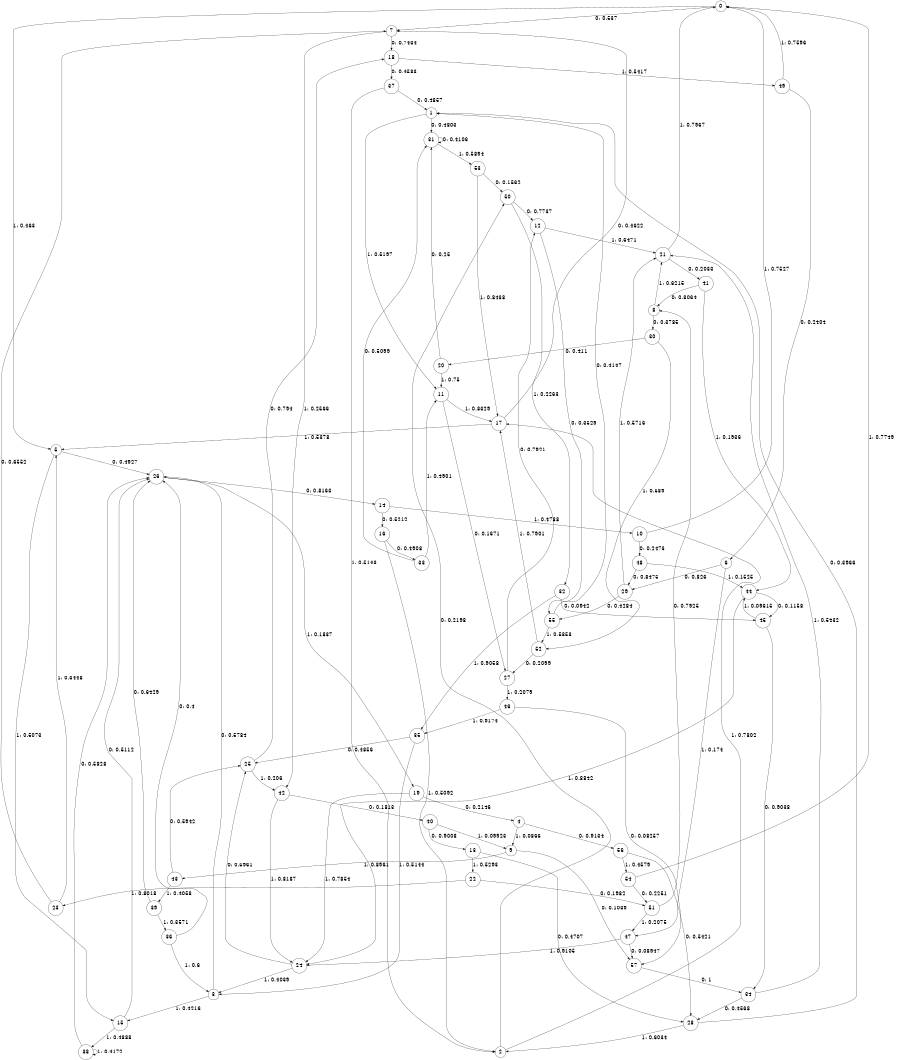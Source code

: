 digraph "ch12randomL10" {
size = "6,8.5";
ratio = "fill";
node [shape = circle];
node [fontsize = 24];
edge [fontsize = 24];
0 -> 7 [label = "0: 0.537    "];
0 -> 5 [label = "1: 0.463    "];
1 -> 31 [label = "0: 0.4803   "];
1 -> 11 [label = "1: 0.5197   "];
2 -> 50 [label = "0: 0.2198   "];
2 -> 17 [label = "1: 0.7802   "];
3 -> 26 [label = "0: 0.5784   "];
3 -> 15 [label = "1: 0.4216   "];
4 -> 56 [label = "0: 0.9134   "];
4 -> 9 [label = "1: 0.0866   "];
5 -> 26 [label = "0: 0.4927   "];
5 -> 15 [label = "1: 0.5073   "];
6 -> 29 [label = "0: 0.826    "];
6 -> 47 [label = "1: 0.174    "];
7 -> 18 [label = "0: 0.7434   "];
7 -> 42 [label = "1: 0.2566   "];
8 -> 30 [label = "0: 0.3785   "];
8 -> 21 [label = "1: 0.6215   "];
9 -> 57 [label = "0: 0.1039   "];
9 -> 43 [label = "1: 0.8961   "];
10 -> 48 [label = "0: 0.2473   "];
10 -> 0 [label = "1: 0.7527   "];
11 -> 27 [label = "0: 0.1671   "];
11 -> 17 [label = "1: 0.8329   "];
12 -> 55 [label = "0: 0.3529   "];
12 -> 21 [label = "1: 0.6471   "];
13 -> 28 [label = "0: 0.4707   "];
13 -> 22 [label = "1: 0.5293   "];
14 -> 16 [label = "0: 0.5212   "];
14 -> 10 [label = "1: 0.4788   "];
15 -> 26 [label = "0: 0.5112   "];
15 -> 38 [label = "1: 0.4888   "];
16 -> 33 [label = "0: 0.4908   "];
16 -> 2 [label = "1: 0.5092   "];
17 -> 7 [label = "0: 0.4622   "];
17 -> 5 [label = "1: 0.5378   "];
18 -> 37 [label = "0: 0.4583   "];
18 -> 49 [label = "1: 0.5417   "];
19 -> 4 [label = "0: 0.2146   "];
19 -> 24 [label = "1: 0.7854   "];
20 -> 31 [label = "0: 0.25     "];
20 -> 11 [label = "1: 0.75     "];
21 -> 41 [label = "0: 0.2033   "];
21 -> 0 [label = "1: 0.7967   "];
22 -> 51 [label = "0: 0.1982   "];
22 -> 23 [label = "1: 0.8018   "];
23 -> 7 [label = "0: 0.6552   "];
23 -> 5 [label = "1: 0.3448   "];
24 -> 25 [label = "0: 0.5961   "];
24 -> 3 [label = "1: 0.4039   "];
25 -> 18 [label = "0: 0.794    "];
25 -> 42 [label = "1: 0.206    "];
26 -> 14 [label = "0: 0.8163   "];
26 -> 19 [label = "1: 0.1837   "];
27 -> 12 [label = "0: 0.7921   "];
27 -> 46 [label = "1: 0.2079   "];
28 -> 1 [label = "0: 0.3966   "];
28 -> 2 [label = "1: 0.6034   "];
29 -> 55 [label = "0: 0.4284   "];
29 -> 21 [label = "1: 0.5716   "];
30 -> 20 [label = "0: 0.411    "];
30 -> 52 [label = "1: 0.589    "];
31 -> 31 [label = "0: 0.4106   "];
31 -> 53 [label = "1: 0.5894   "];
32 -> 45 [label = "0: 0.0942   "];
32 -> 35 [label = "1: 0.9058   "];
33 -> 31 [label = "0: 0.5099   "];
33 -> 11 [label = "1: 0.4901   "];
34 -> 28 [label = "0: 0.4568   "];
34 -> 21 [label = "1: 0.5432   "];
35 -> 25 [label = "0: 0.4856   "];
35 -> 3 [label = "1: 0.5144   "];
36 -> 26 [label = "0: 0.4      "];
36 -> 3 [label = "1: 0.6      "];
37 -> 1 [label = "0: 0.4857   "];
37 -> 2 [label = "1: 0.5143   "];
38 -> 26 [label = "0: 0.5828   "];
38 -> 38 [label = "1: 0.4172   "];
39 -> 26 [label = "0: 0.6429   "];
39 -> 36 [label = "1: 0.3571   "];
40 -> 13 [label = "0: 0.9008   "];
40 -> 9 [label = "1: 0.09923  "];
41 -> 8 [label = "0: 0.8064   "];
41 -> 44 [label = "1: 0.1936   "];
42 -> 40 [label = "0: 0.1813   "];
42 -> 24 [label = "1: 0.8187   "];
43 -> 25 [label = "0: 0.5942   "];
43 -> 39 [label = "1: 0.4058   "];
44 -> 45 [label = "0: 0.1158   "];
44 -> 24 [label = "1: 0.8842   "];
45 -> 34 [label = "0: 0.9038   "];
45 -> 44 [label = "1: 0.09615  "];
46 -> 57 [label = "0: 0.08257  "];
46 -> 35 [label = "1: 0.9174   "];
47 -> 57 [label = "0: 0.08947  "];
47 -> 24 [label = "1: 0.9105   "];
48 -> 29 [label = "0: 0.8475   "];
48 -> 44 [label = "1: 0.1525   "];
49 -> 6 [label = "0: 0.2404   "];
49 -> 0 [label = "1: 0.7596   "];
50 -> 12 [label = "0: 0.7737   "];
50 -> 32 [label = "1: 0.2263   "];
51 -> 8 [label = "0: 0.7925   "];
51 -> 47 [label = "1: 0.2075   "];
52 -> 27 [label = "0: 0.2099   "];
52 -> 17 [label = "1: 0.7901   "];
53 -> 50 [label = "0: 0.1562   "];
53 -> 17 [label = "1: 0.8438   "];
54 -> 51 [label = "0: 0.2251   "];
54 -> 0 [label = "1: 0.7749   "];
55 -> 1 [label = "0: 0.4147   "];
55 -> 52 [label = "1: 0.5853   "];
56 -> 28 [label = "0: 0.5421   "];
56 -> 54 [label = "1: 0.4579   "];
57 -> 34 [label = "0: 1        "];
}